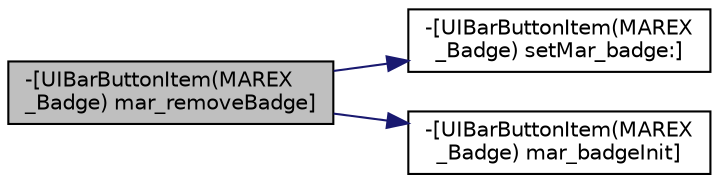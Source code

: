 digraph "-[UIBarButtonItem(MAREX_Badge) mar_removeBadge]"
{
  edge [fontname="Helvetica",fontsize="10",labelfontname="Helvetica",labelfontsize="10"];
  node [fontname="Helvetica",fontsize="10",shape=record];
  rankdir="LR";
  Node47 [label="-[UIBarButtonItem(MAREX\l_Badge) mar_removeBadge]",height=0.2,width=0.4,color="black", fillcolor="grey75", style="filled", fontcolor="black"];
  Node47 -> Node48 [color="midnightblue",fontsize="10",style="solid",fontname="Helvetica"];
  Node48 [label="-[UIBarButtonItem(MAREX\l_Badge) setMar_badge:]",height=0.2,width=0.4,color="black", fillcolor="white", style="filled",URL="$category_u_i_bar_button_item_07_m_a_r_e_x___badge_08.html#a8c28275fdf71034987e60402833a0bfd"];
  Node47 -> Node49 [color="midnightblue",fontsize="10",style="solid",fontname="Helvetica"];
  Node49 [label="-[UIBarButtonItem(MAREX\l_Badge) mar_badgeInit]",height=0.2,width=0.4,color="black", fillcolor="white", style="filled",URL="$category_u_i_bar_button_item_07_m_a_r_e_x___badge_08.html#aa4dd91f3022d73b975ca5bbfd84f2e09"];
}
